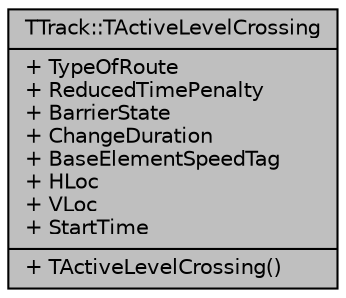 digraph "TTrack::TActiveLevelCrossing"
{
 // INTERACTIVE_SVG=YES
 // LATEX_PDF_SIZE
  edge [fontname="Helvetica",fontsize="10",labelfontname="Helvetica",labelfontsize="10"];
  node [fontname="Helvetica",fontsize="10",shape=record];
  Node1 [label="{TTrack::TActiveLevelCrossing\n|+ TypeOfRoute\l+ ReducedTimePenalty\l+ BarrierState\l+ ChangeDuration\l+ BaseElementSpeedTag\l+ HLoc\l+ VLoc\l+ StartTime\l|+ TActiveLevelCrossing()\l}",height=0.2,width=0.4,color="black", fillcolor="grey75", style="filled", fontcolor="black",tooltip=" "];
}
